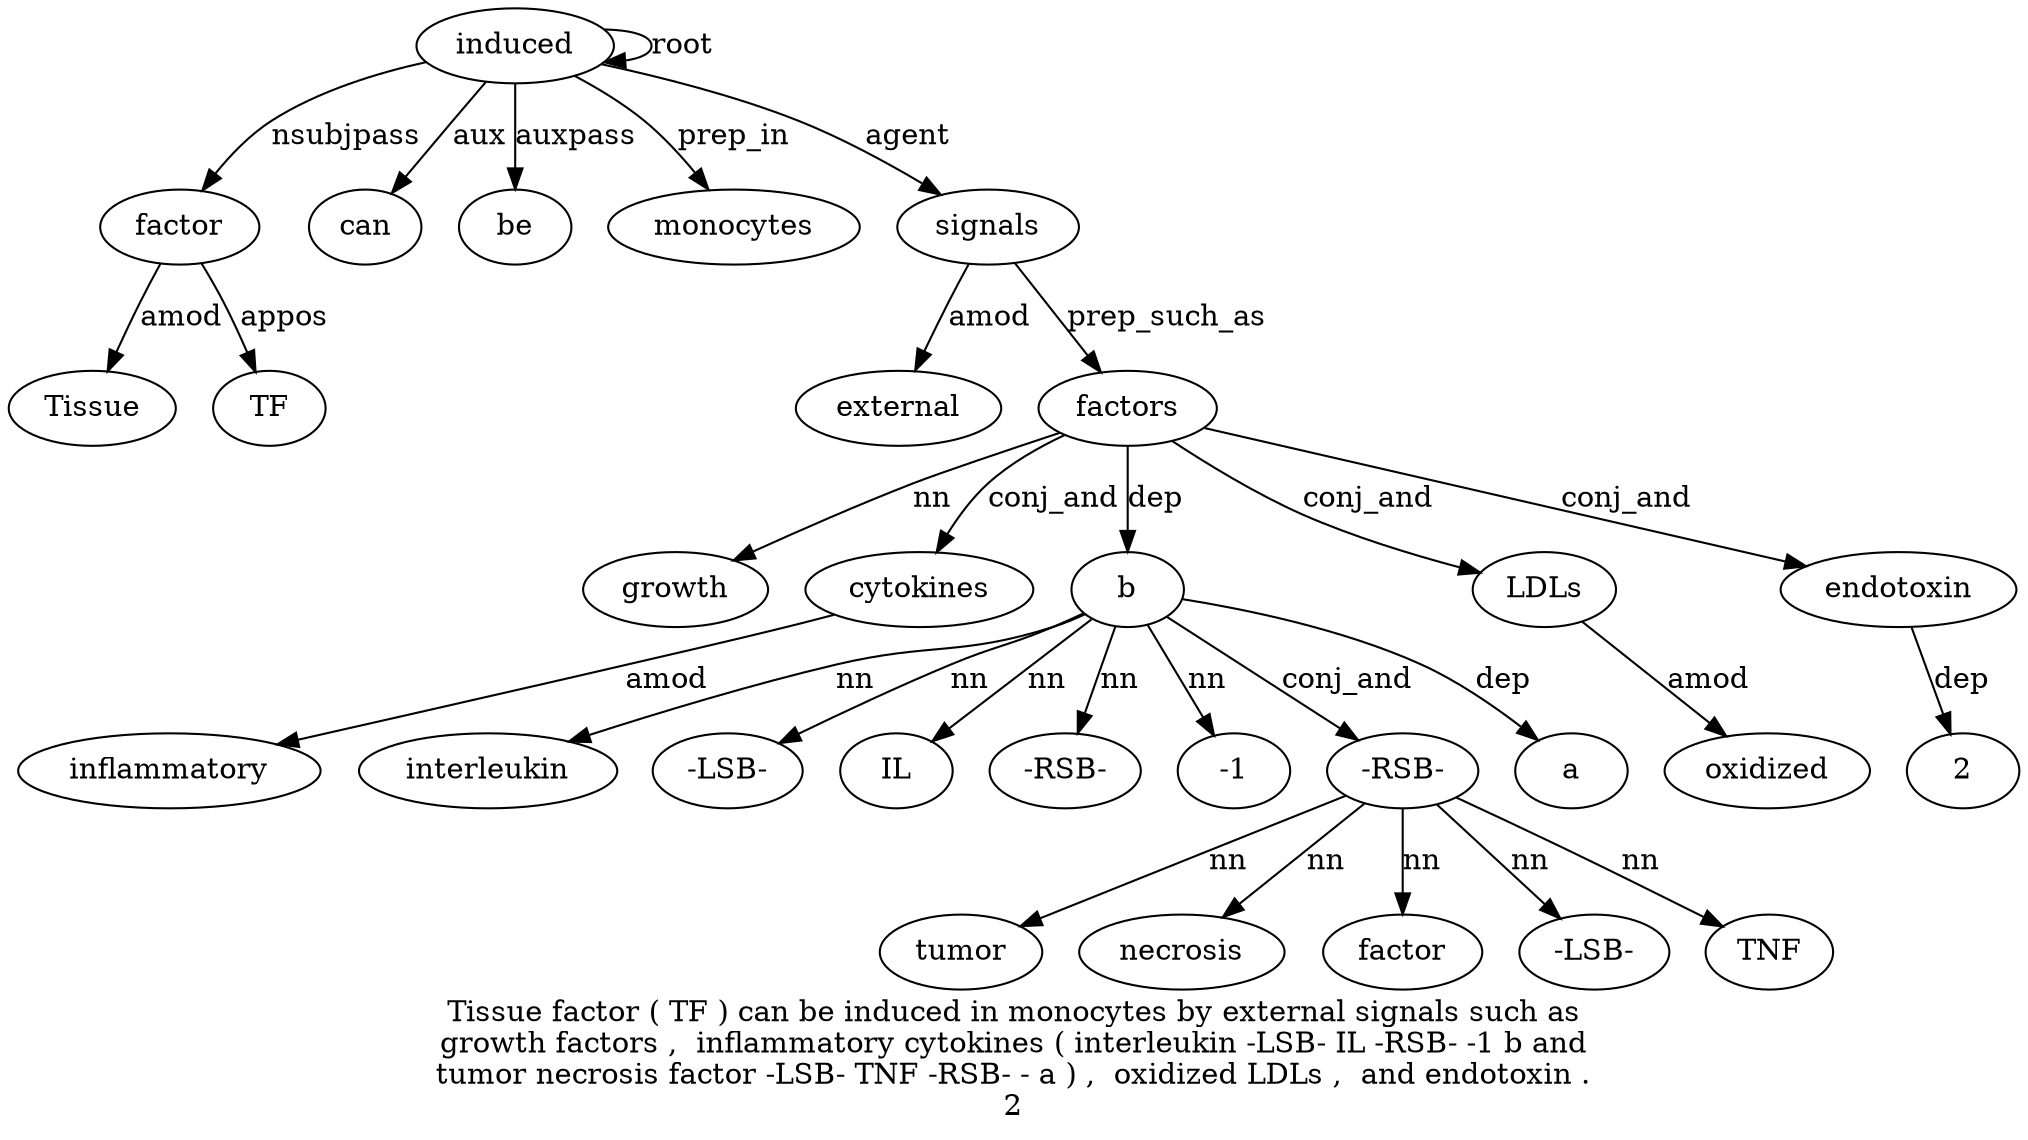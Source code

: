digraph "Tissue factor ( TF ) can be induced in monocytes by external signals such as growth factors ,  inflammatory cytokines ( interleukin -LSB- IL -RSB- -1 b and tumor necrosis factor -LSB- TNF -RSB- - a ) ,  oxidized LDLs ,  and endotoxin . 2" {
label="Tissue factor ( TF ) can be induced in monocytes by external signals such as
growth factors ,  inflammatory cytokines ( interleukin -LSB- IL -RSB- -1 b and
tumor necrosis factor -LSB- TNF -RSB- - a ) ,  oxidized LDLs ,  and endotoxin .
2";
factor2 [style=filled, fillcolor=white, label=factor];
Tissue1 [style=filled, fillcolor=white, label=Tissue];
factor2 -> Tissue1  [label=amod];
induced8 [style=filled, fillcolor=white, label=induced];
induced8 -> factor2  [label=nsubjpass];
TF4 [style=filled, fillcolor=white, label=TF];
factor2 -> TF4  [label=appos];
can6 [style=filled, fillcolor=white, label=can];
induced8 -> can6  [label=aux];
be7 [style=filled, fillcolor=white, label=be];
induced8 -> be7  [label=auxpass];
induced8 -> induced8  [label=root];
monocytes10 [style=filled, fillcolor=white, label=monocytes];
induced8 -> monocytes10  [label=prep_in];
signals13 [style=filled, fillcolor=white, label=signals];
external12 [style=filled, fillcolor=white, label=external];
signals13 -> external12  [label=amod];
induced8 -> signals13  [label=agent];
factors17 [style=filled, fillcolor=white, label=factors];
growth16 [style=filled, fillcolor=white, label=growth];
factors17 -> growth16  [label=nn];
signals13 -> factors17  [label=prep_such_as];
cytokines20 [style=filled, fillcolor=white, label=cytokines];
inflammatory19 [style=filled, fillcolor=white, label=inflammatory];
cytokines20 -> inflammatory19  [label=amod];
factors17 -> cytokines20  [label=conj_and];
b27 [style=filled, fillcolor=white, label=b];
interleukin22 [style=filled, fillcolor=white, label=interleukin];
b27 -> interleukin22  [label=nn];
"-LSB-23" [style=filled, fillcolor=white, label="-LSB-"];
b27 -> "-LSB-23"  [label=nn];
IL24 [style=filled, fillcolor=white, label=IL];
b27 -> IL24  [label=nn];
"-RSB-25" [style=filled, fillcolor=white, label="-RSB-"];
b27 -> "-RSB-25"  [label=nn];
"-126" [style=filled, fillcolor=white, label="-1"];
b27 -> "-126"  [label=nn];
factors17 -> b27  [label=dep];
"-RSB-34" [style=filled, fillcolor=white, label="-RSB-"];
tumor29 [style=filled, fillcolor=white, label=tumor];
"-RSB-34" -> tumor29  [label=nn];
necrosis30 [style=filled, fillcolor=white, label=necrosis];
"-RSB-34" -> necrosis30  [label=nn];
factor31 [style=filled, fillcolor=white, label=factor];
"-RSB-34" -> factor31  [label=nn];
"-LSB-32" [style=filled, fillcolor=white, label="-LSB-"];
"-RSB-34" -> "-LSB-32"  [label=nn];
TNF33 [style=filled, fillcolor=white, label=TNF];
"-RSB-34" -> TNF33  [label=nn];
b27 -> "-RSB-34"  [label=conj_and];
a36 [style=filled, fillcolor=white, label=a];
b27 -> a36  [label=dep];
LDLs40 [style=filled, fillcolor=white, label=LDLs];
oxidized39 [style=filled, fillcolor=white, label=oxidized];
LDLs40 -> oxidized39  [label=amod];
factors17 -> LDLs40  [label=conj_and];
endotoxin43 [style=filled, fillcolor=white, label=endotoxin];
factors17 -> endotoxin43  [label=conj_and];
245 [style=filled, fillcolor=white, label=2];
endotoxin43 -> 245  [label=dep];
}
